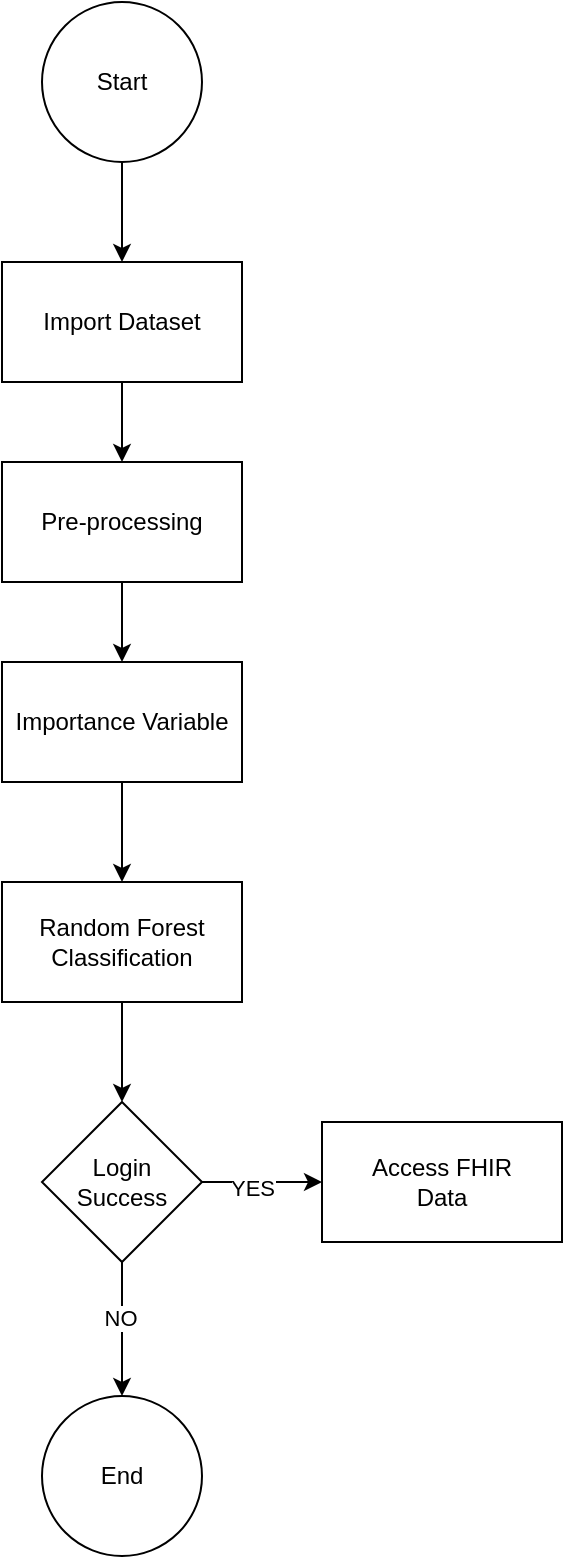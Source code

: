 <mxfile version="24.4.4" type="device">
  <diagram name="Page-1" id="Z4Dh27uId-sLZaI8FPwl">
    <mxGraphModel dx="794" dy="1138" grid="1" gridSize="10" guides="1" tooltips="1" connect="1" arrows="1" fold="1" page="1" pageScale="1" pageWidth="850" pageHeight="1100" math="0" shadow="0">
      <root>
        <mxCell id="0" />
        <mxCell id="1" parent="0" />
        <mxCell id="Q05IBCCYf4yiMKICGMBC-3" value="" style="edgeStyle=orthogonalEdgeStyle;rounded=0;orthogonalLoop=1;jettySize=auto;html=1;" edge="1" parent="1" source="Q05IBCCYf4yiMKICGMBC-1" target="Q05IBCCYf4yiMKICGMBC-2">
          <mxGeometry relative="1" as="geometry" />
        </mxCell>
        <mxCell id="Q05IBCCYf4yiMKICGMBC-1" value="Start" style="ellipse;whiteSpace=wrap;html=1;aspect=fixed;" vertex="1" parent="1">
          <mxGeometry x="220" y="590" width="80" height="80" as="geometry" />
        </mxCell>
        <mxCell id="Q05IBCCYf4yiMKICGMBC-5" value="" style="edgeStyle=orthogonalEdgeStyle;rounded=0;orthogonalLoop=1;jettySize=auto;html=1;" edge="1" parent="1" source="Q05IBCCYf4yiMKICGMBC-2" target="Q05IBCCYf4yiMKICGMBC-4">
          <mxGeometry relative="1" as="geometry" />
        </mxCell>
        <mxCell id="Q05IBCCYf4yiMKICGMBC-2" value="Import Dataset" style="whiteSpace=wrap;html=1;" vertex="1" parent="1">
          <mxGeometry x="200" y="720" width="120" height="60" as="geometry" />
        </mxCell>
        <mxCell id="Q05IBCCYf4yiMKICGMBC-7" value="" style="edgeStyle=orthogonalEdgeStyle;rounded=0;orthogonalLoop=1;jettySize=auto;html=1;" edge="1" parent="1" source="Q05IBCCYf4yiMKICGMBC-4" target="Q05IBCCYf4yiMKICGMBC-6">
          <mxGeometry relative="1" as="geometry" />
        </mxCell>
        <mxCell id="Q05IBCCYf4yiMKICGMBC-4" value="&lt;div&gt;Pre-processing&lt;/div&gt;" style="whiteSpace=wrap;html=1;" vertex="1" parent="1">
          <mxGeometry x="200" y="820" width="120" height="60" as="geometry" />
        </mxCell>
        <mxCell id="Q05IBCCYf4yiMKICGMBC-9" value="" style="edgeStyle=orthogonalEdgeStyle;rounded=0;orthogonalLoop=1;jettySize=auto;html=1;" edge="1" parent="1" source="Q05IBCCYf4yiMKICGMBC-6" target="Q05IBCCYf4yiMKICGMBC-8">
          <mxGeometry relative="1" as="geometry" />
        </mxCell>
        <mxCell id="Q05IBCCYf4yiMKICGMBC-6" value="Importance Variable" style="whiteSpace=wrap;html=1;" vertex="1" parent="1">
          <mxGeometry x="200" y="920" width="120" height="60" as="geometry" />
        </mxCell>
        <mxCell id="Q05IBCCYf4yiMKICGMBC-11" value="" style="edgeStyle=orthogonalEdgeStyle;rounded=0;orthogonalLoop=1;jettySize=auto;html=1;" edge="1" parent="1" source="Q05IBCCYf4yiMKICGMBC-8" target="Q05IBCCYf4yiMKICGMBC-10">
          <mxGeometry relative="1" as="geometry" />
        </mxCell>
        <mxCell id="Q05IBCCYf4yiMKICGMBC-8" value="&lt;div&gt;Random Forest&lt;/div&gt;&lt;div&gt;Classification&lt;br&gt;&lt;/div&gt;" style="whiteSpace=wrap;html=1;" vertex="1" parent="1">
          <mxGeometry x="200" y="1030" width="120" height="60" as="geometry" />
        </mxCell>
        <mxCell id="Q05IBCCYf4yiMKICGMBC-13" value="" style="edgeStyle=orthogonalEdgeStyle;rounded=0;orthogonalLoop=1;jettySize=auto;html=1;" edge="1" parent="1" source="Q05IBCCYf4yiMKICGMBC-10" target="Q05IBCCYf4yiMKICGMBC-12">
          <mxGeometry relative="1" as="geometry" />
        </mxCell>
        <mxCell id="Q05IBCCYf4yiMKICGMBC-16" value="YES" style="edgeLabel;html=1;align=center;verticalAlign=middle;resizable=0;points=[];" vertex="1" connectable="0" parent="Q05IBCCYf4yiMKICGMBC-13">
          <mxGeometry x="-0.167" y="-3" relative="1" as="geometry">
            <mxPoint as="offset" />
          </mxGeometry>
        </mxCell>
        <mxCell id="Q05IBCCYf4yiMKICGMBC-15" value="" style="edgeStyle=orthogonalEdgeStyle;rounded=0;orthogonalLoop=1;jettySize=auto;html=1;" edge="1" parent="1" source="Q05IBCCYf4yiMKICGMBC-10" target="Q05IBCCYf4yiMKICGMBC-14">
          <mxGeometry relative="1" as="geometry" />
        </mxCell>
        <mxCell id="Q05IBCCYf4yiMKICGMBC-17" value="NO" style="edgeLabel;html=1;align=center;verticalAlign=middle;resizable=0;points=[];" vertex="1" connectable="0" parent="Q05IBCCYf4yiMKICGMBC-15">
          <mxGeometry x="-0.175" y="-1" relative="1" as="geometry">
            <mxPoint as="offset" />
          </mxGeometry>
        </mxCell>
        <mxCell id="Q05IBCCYf4yiMKICGMBC-10" value="&lt;div&gt;Login&lt;/div&gt;&lt;div&gt;Success&lt;br&gt;&lt;/div&gt;" style="rhombus;whiteSpace=wrap;html=1;" vertex="1" parent="1">
          <mxGeometry x="220" y="1140" width="80" height="80" as="geometry" />
        </mxCell>
        <mxCell id="Q05IBCCYf4yiMKICGMBC-12" value="&lt;div&gt;Access FHIR&lt;/div&gt;&lt;div&gt;Data&lt;br&gt;&lt;/div&gt;" style="whiteSpace=wrap;html=1;" vertex="1" parent="1">
          <mxGeometry x="360" y="1150" width="120" height="60" as="geometry" />
        </mxCell>
        <mxCell id="Q05IBCCYf4yiMKICGMBC-14" value="End" style="ellipse;whiteSpace=wrap;html=1;" vertex="1" parent="1">
          <mxGeometry x="220" y="1287" width="80" height="80" as="geometry" />
        </mxCell>
      </root>
    </mxGraphModel>
  </diagram>
</mxfile>
